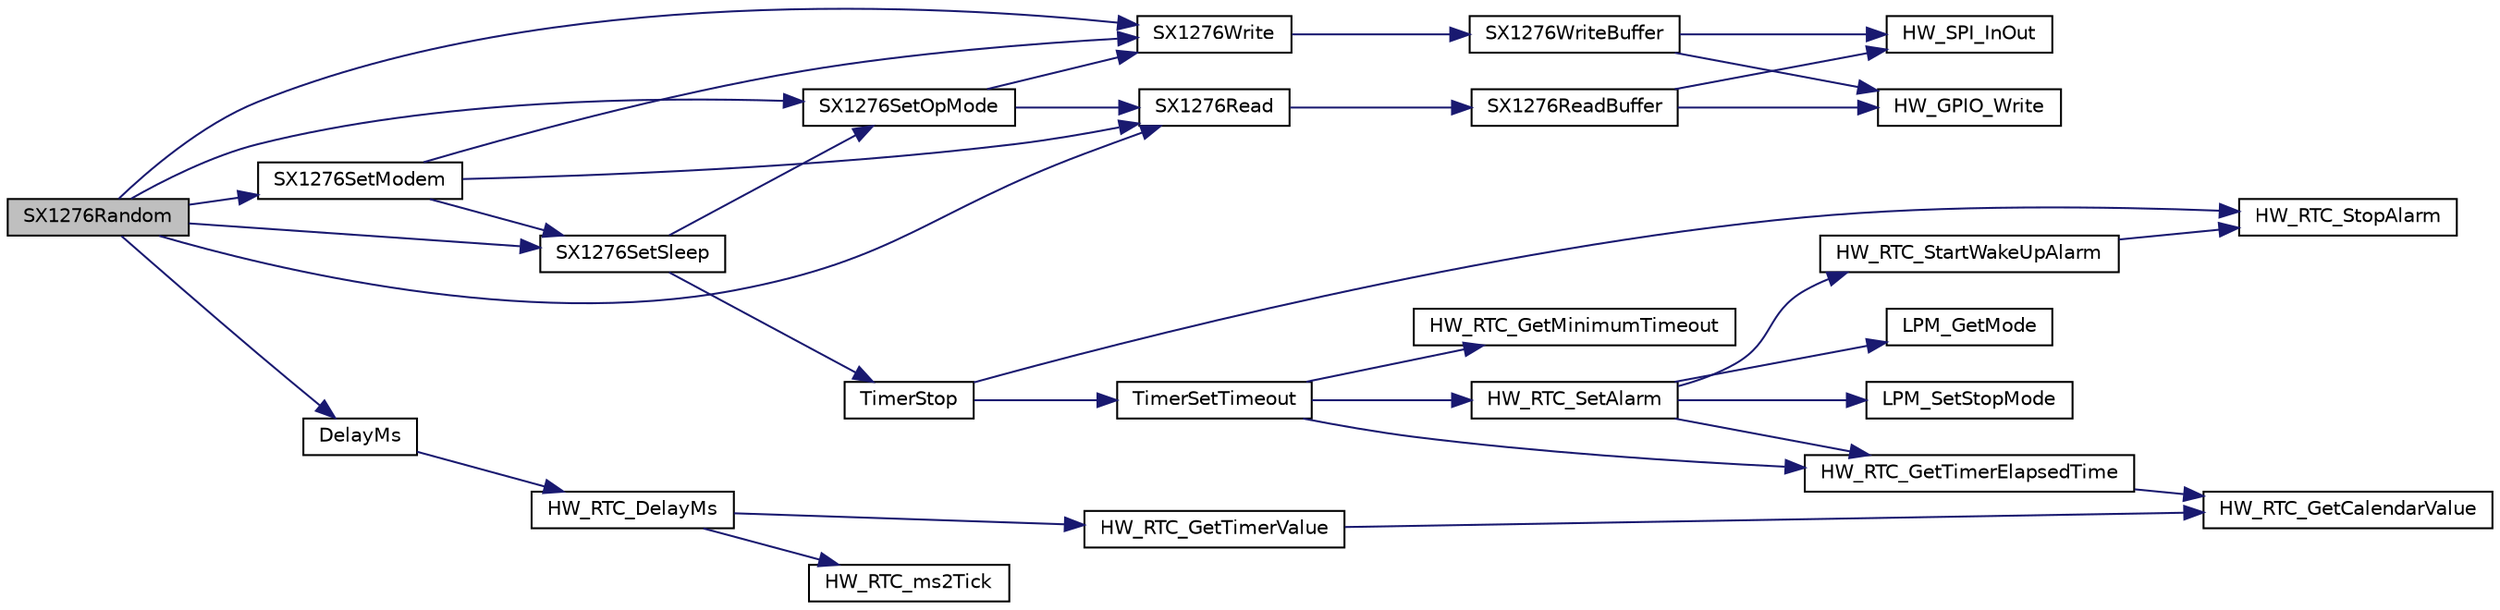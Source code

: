 digraph "SX1276Random"
{
  edge [fontname="Helvetica",fontsize="10",labelfontname="Helvetica",labelfontsize="10"];
  node [fontname="Helvetica",fontsize="10",shape=record];
  rankdir="LR";
  Node91 [label="SX1276Random",height=0.2,width=0.4,color="black", fillcolor="grey75", style="filled", fontcolor="black"];
  Node91 -> Node92 [color="midnightblue",fontsize="10",style="solid"];
  Node92 [label="SX1276SetModem",height=0.2,width=0.4,color="black", fillcolor="white", style="filled",URL="$sx1276_8c.html#a8325968bbefefab02537762dd274aa8b",tooltip="Configures the radio with the given modem "];
  Node92 -> Node93 [color="midnightblue",fontsize="10",style="solid"];
  Node93 [label="SX1276Read",height=0.2,width=0.4,color="black", fillcolor="white", style="filled",URL="$sx1276_8c.html#a1c0054da62dacb13d6286a7cfe01d863",tooltip="Reads the radio register at the specified address "];
  Node93 -> Node94 [color="midnightblue",fontsize="10",style="solid"];
  Node94 [label="SX1276ReadBuffer",height=0.2,width=0.4,color="black", fillcolor="white", style="filled",URL="$sx1276_8c.html#a9b3df4400813ac6aed7b77f400436ad0",tooltip="Reads multiple radio registers starting at address "];
  Node94 -> Node95 [color="midnightblue",fontsize="10",style="solid"];
  Node95 [label="HW_GPIO_Write",height=0.2,width=0.4,color="black", fillcolor="white", style="filled",URL="$group___lory_s_d_k___g_p_i_o___functions.html#ga64b37e6d4da7e8f148c92f898aed98de",tooltip="Writes the given value to the GPIO output "];
  Node94 -> Node96 [color="midnightblue",fontsize="10",style="solid"];
  Node96 [label="HW_SPI_InOut",height=0.2,width=0.4,color="black", fillcolor="white", style="filled",URL="$hw__spi_8h.html#ae0d3f21fb84de59193e82bd1943d5563",tooltip="Sends outData and receives inData "];
  Node92 -> Node97 [color="midnightblue",fontsize="10",style="solid"];
  Node97 [label="SX1276SetSleep",height=0.2,width=0.4,color="black", fillcolor="white", style="filled",URL="$sx1276_8c.html#a32a7b8c477b2f400f96a3255e1ab7620",tooltip="Sets the radio in sleep mode "];
  Node97 -> Node98 [color="midnightblue",fontsize="10",style="solid"];
  Node98 [label="TimerStop",height=0.2,width=0.4,color="black", fillcolor="white", style="filled",URL="$time_server_8c.html#a8ae899c4e8a9abf49d825d6959aa6bcb",tooltip="Stops and removes the timer object from the list of timer events "];
  Node98 -> Node99 [color="midnightblue",fontsize="10",style="solid"];
  Node99 [label="TimerSetTimeout",height=0.2,width=0.4,color="black", fillcolor="white", style="filled",URL="$time_server_8c.html#af90925c5246bd6bbc2863d08d4cca3a9",tooltip="Sets a timeout with the duration \"timestamp\" "];
  Node99 -> Node100 [color="midnightblue",fontsize="10",style="solid"];
  Node100 [label="HW_RTC_GetMinimumTimeout",height=0.2,width=0.4,color="black", fillcolor="white", style="filled",URL="$group___lory_s_d_k___r_t_c___functions.html#ga254f9e5c17daff978fef15be01021c51",tooltip="Return the minimum timeout the RTC is able to handle "];
  Node99 -> Node101 [color="midnightblue",fontsize="10",style="solid"];
  Node101 [label="HW_RTC_GetTimerElapsedTime",height=0.2,width=0.4,color="black", fillcolor="white", style="filled",URL="$group___lory_s_d_k___r_t_c___functions.html#ga7961116aa831950b62a413ecbbcfb02a",tooltip="Get the RTC timer elapsed time since the last Reference was set "];
  Node101 -> Node102 [color="midnightblue",fontsize="10",style="solid"];
  Node102 [label="HW_RTC_GetCalendarValue",height=0.2,width=0.4,color="black", fillcolor="white", style="filled",URL="$group___lory_s_d_k___r_t_c___functions.html#gaf81b8dc866a5c7b125355b55e3953387",tooltip="get current time from calendar in ticks "];
  Node99 -> Node103 [color="midnightblue",fontsize="10",style="solid"];
  Node103 [label="HW_RTC_SetAlarm",height=0.2,width=0.4,color="black", fillcolor="white", style="filled",URL="$group___lory_s_d_k___r_t_c___functions.html#ga09cec56d54c13de658fafdd003390771",tooltip="Set the alarm "];
  Node103 -> Node101 [color="midnightblue",fontsize="10",style="solid"];
  Node103 -> Node104 [color="midnightblue",fontsize="10",style="solid"];
  Node104 [label="LPM_SetStopMode",height=0.2,width=0.4,color="black", fillcolor="white", style="filled",URL="$low__power__manager_8c.html#ac8a0ff787d7d417b9e1f0697a1d5fd6d",tooltip="This API notifies the low power manager if the specified user allows the Off mode or not..."];
  Node103 -> Node105 [color="midnightblue",fontsize="10",style="solid"];
  Node105 [label="LPM_GetMode",height=0.2,width=0.4,color="black", fillcolor="white", style="filled",URL="$low__power__manager_8c.html#ae9107e412181f10977b724c346cebd45",tooltip="This API returns the Low Power Mode selected that will be applied when the system will enter low powe..."];
  Node103 -> Node106 [color="midnightblue",fontsize="10",style="solid"];
  Node106 [label="HW_RTC_StartWakeUpAlarm",height=0.2,width=0.4,color="black", fillcolor="white", style="filled",URL="$group___lory_s_d_k___r_t_c___functions.html#ga60703fcfc4abd73a2efc980e8bb6ad27",tooltip="start wake up alarm "];
  Node106 -> Node107 [color="midnightblue",fontsize="10",style="solid"];
  Node107 [label="HW_RTC_StopAlarm",height=0.2,width=0.4,color="black", fillcolor="white", style="filled",URL="$group___lory_s_d_k___r_t_c___functions.html#ga227be06e4dc1332d46ff12519db183b5",tooltip="Stop the Alarm "];
  Node98 -> Node107 [color="midnightblue",fontsize="10",style="solid"];
  Node97 -> Node108 [color="midnightblue",fontsize="10",style="solid"];
  Node108 [label="SX1276SetOpMode",height=0.2,width=0.4,color="black", fillcolor="white", style="filled",URL="$sx1276_8c.html#aaaac2e0d7b5bd63fabf38a235d27a452",tooltip="Sets the SX1276 operating mode "];
  Node108 -> Node109 [color="midnightblue",fontsize="10",style="solid"];
  Node109 [label="SX1276Write",height=0.2,width=0.4,color="black", fillcolor="white", style="filled",URL="$sx1276_8c.html#a15374c2bed5d3ff2d6b95fdf177b645e",tooltip="Writes the radio register at the specified address "];
  Node109 -> Node110 [color="midnightblue",fontsize="10",style="solid"];
  Node110 [label="SX1276WriteBuffer",height=0.2,width=0.4,color="black", fillcolor="white", style="filled",URL="$sx1276_8c.html#aba51c12ba7f6d704cdeed69201507983",tooltip="Writes multiple radio registers starting at address "];
  Node110 -> Node95 [color="midnightblue",fontsize="10",style="solid"];
  Node110 -> Node96 [color="midnightblue",fontsize="10",style="solid"];
  Node108 -> Node93 [color="midnightblue",fontsize="10",style="solid"];
  Node92 -> Node109 [color="midnightblue",fontsize="10",style="solid"];
  Node91 -> Node109 [color="midnightblue",fontsize="10",style="solid"];
  Node91 -> Node108 [color="midnightblue",fontsize="10",style="solid"];
  Node91 -> Node111 [color="midnightblue",fontsize="10",style="solid"];
  Node111 [label="DelayMs",height=0.2,width=0.4,color="black", fillcolor="white", style="filled",URL="$delay_8c.html#ae3a1c1a7a5024cf50a2e8672927f40cc"];
  Node111 -> Node112 [color="midnightblue",fontsize="10",style="solid"];
  Node112 [label="HW_RTC_DelayMs",height=0.2,width=0.4,color="black", fillcolor="white", style="filled",URL="$group___lory_s_d_k___r_t_c___functions.html#gadad8cbf36cbe8a65bc1c70109146e307",tooltip="a delay of delay ms by polling RTC "];
  Node112 -> Node113 [color="midnightblue",fontsize="10",style="solid"];
  Node113 [label="HW_RTC_ms2Tick",height=0.2,width=0.4,color="black", fillcolor="white", style="filled",URL="$group___lory_s_d_k___r_t_c___functions.html#gab105bfcf0c8b346a1b20b158b8f8a86e",tooltip="converts time in ms to time in ticks "];
  Node112 -> Node114 [color="midnightblue",fontsize="10",style="solid"];
  Node114 [label="HW_RTC_GetTimerValue",height=0.2,width=0.4,color="black", fillcolor="white", style="filled",URL="$group___lory_s_d_k___r_t_c___functions.html#gad0d80bf1ac3a9704f4b4b9d672f38daa",tooltip="Get the RTC timer value "];
  Node114 -> Node102 [color="midnightblue",fontsize="10",style="solid"];
  Node91 -> Node93 [color="midnightblue",fontsize="10",style="solid"];
  Node91 -> Node97 [color="midnightblue",fontsize="10",style="solid"];
}
